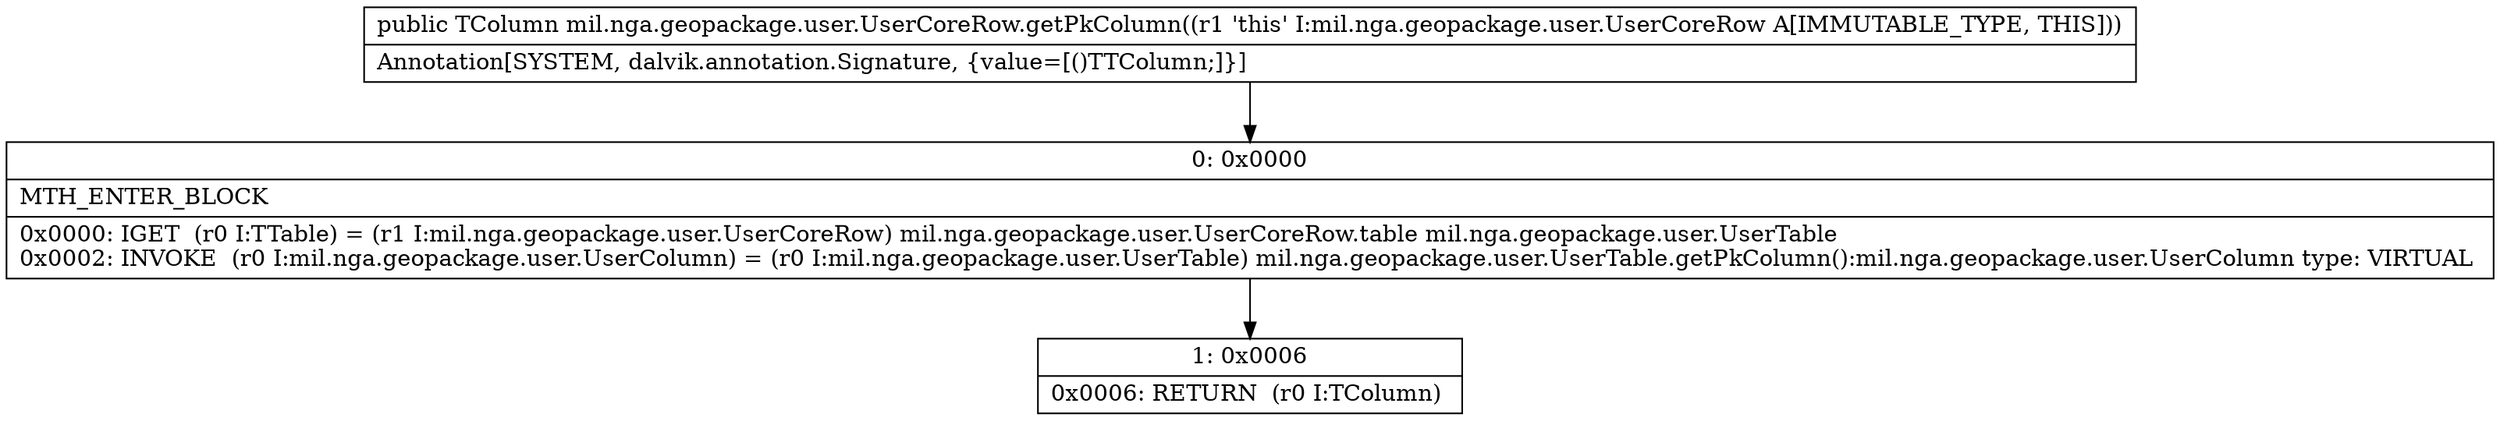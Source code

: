 digraph "CFG formil.nga.geopackage.user.UserCoreRow.getPkColumn()Lmil\/nga\/geopackage\/user\/UserColumn;" {
Node_0 [shape=record,label="{0\:\ 0x0000|MTH_ENTER_BLOCK\l|0x0000: IGET  (r0 I:TTable) = (r1 I:mil.nga.geopackage.user.UserCoreRow) mil.nga.geopackage.user.UserCoreRow.table mil.nga.geopackage.user.UserTable \l0x0002: INVOKE  (r0 I:mil.nga.geopackage.user.UserColumn) = (r0 I:mil.nga.geopackage.user.UserTable) mil.nga.geopackage.user.UserTable.getPkColumn():mil.nga.geopackage.user.UserColumn type: VIRTUAL \l}"];
Node_1 [shape=record,label="{1\:\ 0x0006|0x0006: RETURN  (r0 I:TColumn) \l}"];
MethodNode[shape=record,label="{public TColumn mil.nga.geopackage.user.UserCoreRow.getPkColumn((r1 'this' I:mil.nga.geopackage.user.UserCoreRow A[IMMUTABLE_TYPE, THIS]))  | Annotation[SYSTEM, dalvik.annotation.Signature, \{value=[()TTColumn;]\}]\l}"];
MethodNode -> Node_0;
Node_0 -> Node_1;
}

